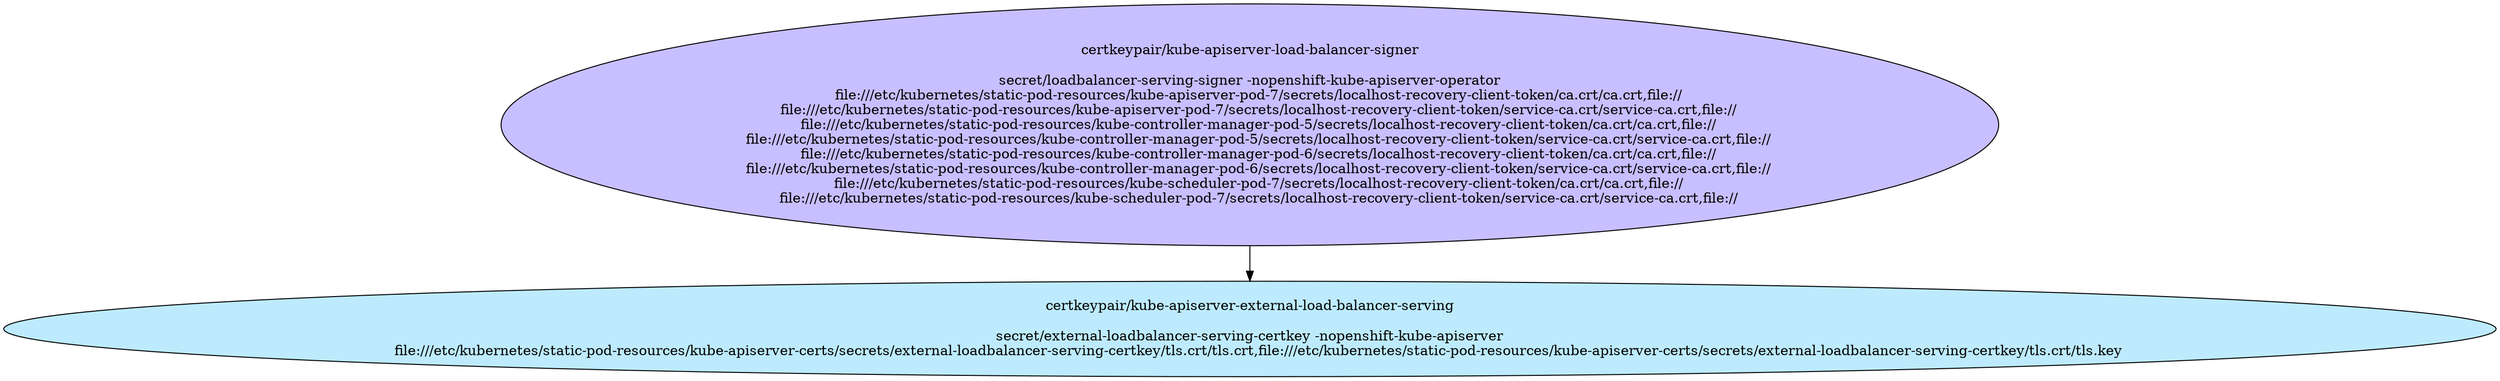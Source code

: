 digraph "Local Certificate" {
  // Node definitions.
  6 [
    label="certkeypair/kube-apiserver-load-balancer-signer\n\nsecret/loadbalancer-serving-signer -nopenshift-kube-apiserver-operator\n    file:///etc/kubernetes/static-pod-resources/kube-apiserver-pod-7/secrets/localhost-recovery-client-token/ca.crt/ca.crt,file://\n    file:///etc/kubernetes/static-pod-resources/kube-apiserver-pod-7/secrets/localhost-recovery-client-token/service-ca.crt/service-ca.crt,file://\n    file:///etc/kubernetes/static-pod-resources/kube-controller-manager-pod-5/secrets/localhost-recovery-client-token/ca.crt/ca.crt,file://\n    file:///etc/kubernetes/static-pod-resources/kube-controller-manager-pod-5/secrets/localhost-recovery-client-token/service-ca.crt/service-ca.crt,file://\n    file:///etc/kubernetes/static-pod-resources/kube-controller-manager-pod-6/secrets/localhost-recovery-client-token/ca.crt/ca.crt,file://\n    file:///etc/kubernetes/static-pod-resources/kube-controller-manager-pod-6/secrets/localhost-recovery-client-token/service-ca.crt/service-ca.crt,file://\n    file:///etc/kubernetes/static-pod-resources/kube-scheduler-pod-7/secrets/localhost-recovery-client-token/ca.crt/ca.crt,file://\n    file:///etc/kubernetes/static-pod-resources/kube-scheduler-pod-7/secrets/localhost-recovery-client-token/service-ca.crt/service-ca.crt,file://\n"
    style=filled
    fillcolor="#c7bfff"
  ];
  8 [
    label="certkeypair/kube-apiserver-external-load-balancer-serving\n\nsecret/external-loadbalancer-serving-certkey -nopenshift-kube-apiserver\n    file:///etc/kubernetes/static-pod-resources/kube-apiserver-certs/secrets/external-loadbalancer-serving-certkey/tls.crt/tls.crt,file:///etc/kubernetes/static-pod-resources/kube-apiserver-certs/secrets/external-loadbalancer-serving-certkey/tls.crt/tls.key\n"
    style=filled
    fillcolor="#bdebfd"
  ];

  // Edge definitions.
  6 -> 8;
}